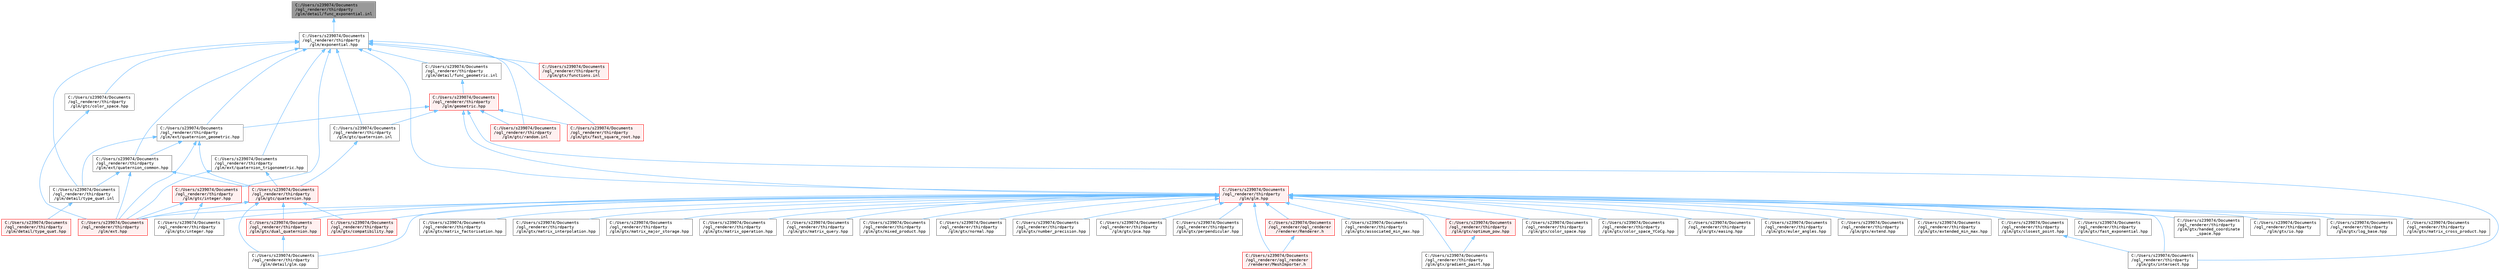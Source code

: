 digraph "C:/Users/s239074/Documents/ogl_renderer/thirdparty/glm/detail/func_exponential.inl"
{
 // LATEX_PDF_SIZE
  bgcolor="transparent";
  edge [fontname=Terminal,fontsize=10,labelfontname=Helvetica,labelfontsize=10];
  node [fontname=Terminal,fontsize=10,shape=box,height=0.2,width=0.4];
  Node1 [label="C:/Users/s239074/Documents\l/ogl_renderer/thirdparty\l/glm/detail/func_exponential.inl",height=0.2,width=0.4,color="gray40", fillcolor="grey60", style="filled", fontcolor="black",tooltip=" "];
  Node1 -> Node2 [dir="back",color="steelblue1",style="solid"];
  Node2 [label="C:/Users/s239074/Documents\l/ogl_renderer/thirdparty\l/glm/exponential.hpp",height=0.2,width=0.4,color="grey40", fillcolor="white", style="filled",URL="$exponential_8hpp.html",tooltip=" "];
  Node2 -> Node3 [dir="back",color="steelblue1",style="solid"];
  Node3 [label="C:/Users/s239074/Documents\l/ogl_renderer/thirdparty\l/glm/detail/func_geometric.inl",height=0.2,width=0.4,color="grey40", fillcolor="white", style="filled",URL="$func__geometric_8inl.html",tooltip=" "];
  Node3 -> Node4 [dir="back",color="steelblue1",style="solid"];
  Node4 [label="C:/Users/s239074/Documents\l/ogl_renderer/thirdparty\l/glm/geometric.hpp",height=0.2,width=0.4,color="red", fillcolor="#FFF0F0", style="filled",URL="$geometric_8hpp.html",tooltip=" "];
  Node4 -> Node155 [dir="back",color="steelblue1",style="solid"];
  Node155 [label="C:/Users/s239074/Documents\l/ogl_renderer/thirdparty\l/glm/ext/quaternion_geometric.hpp",height=0.2,width=0.4,color="grey40", fillcolor="white", style="filled",URL="$quaternion__geometric_8hpp.html",tooltip=" "];
  Node155 -> Node156 [dir="back",color="steelblue1",style="solid"];
  Node156 [label="C:/Users/s239074/Documents\l/ogl_renderer/thirdparty\l/glm/detail/type_quat.inl",height=0.2,width=0.4,color="grey40", fillcolor="white", style="filled",URL="$type__quat_8inl.html",tooltip=" "];
  Node156 -> Node118 [dir="back",color="steelblue1",style="solid"];
  Node118 [label="C:/Users/s239074/Documents\l/ogl_renderer/thirdparty\l/glm/detail/type_quat.hpp",height=0.2,width=0.4,color="red", fillcolor="#FFF0F0", style="filled",URL="$type__quat_8hpp.html",tooltip=" "];
  Node155 -> Node10 [dir="back",color="steelblue1",style="solid"];
  Node10 [label="C:/Users/s239074/Documents\l/ogl_renderer/thirdparty\l/glm/ext.hpp",height=0.2,width=0.4,color="red", fillcolor="#FFF0F0", style="filled",URL="$ext_8hpp.html",tooltip=" "];
  Node155 -> Node157 [dir="back",color="steelblue1",style="solid"];
  Node157 [label="C:/Users/s239074/Documents\l/ogl_renderer/thirdparty\l/glm/ext/quaternion_common.hpp",height=0.2,width=0.4,color="grey40", fillcolor="white", style="filled",URL="$quaternion__common_8hpp.html",tooltip=" "];
  Node157 -> Node156 [dir="back",color="steelblue1",style="solid"];
  Node157 -> Node10 [dir="back",color="steelblue1",style="solid"];
  Node157 -> Node120 [dir="back",color="steelblue1",style="solid"];
  Node120 [label="C:/Users/s239074/Documents\l/ogl_renderer/thirdparty\l/glm/gtc/quaternion.hpp",height=0.2,width=0.4,color="red", fillcolor="#FFF0F0", style="filled",URL="$gtc_2quaternion_8hpp.html",tooltip=" "];
  Node120 -> Node44 [dir="back",color="steelblue1",style="solid"];
  Node44 [label="C:/Users/s239074/Documents\l/ogl_renderer/thirdparty\l/glm/detail/glm.cpp",height=0.2,width=0.4,color="grey40", fillcolor="white", style="filled",URL="$glm_8cpp.html",tooltip=" "];
  Node120 -> Node10 [dir="back",color="steelblue1",style="solid"];
  Node120 -> Node50 [dir="back",color="steelblue1",style="solid"];
  Node50 [label="C:/Users/s239074/Documents\l/ogl_renderer/thirdparty\l/glm/gtx/compatibility.hpp",height=0.2,width=0.4,color="red", fillcolor="#FFF0F0", style="filled",URL="$compatibility_8hpp.html",tooltip=" "];
  Node120 -> Node53 [dir="back",color="steelblue1",style="solid"];
  Node53 [label="C:/Users/s239074/Documents\l/ogl_renderer/thirdparty\l/glm/gtx/dual_quaternion.hpp",height=0.2,width=0.4,color="red", fillcolor="#FFF0F0", style="filled",URL="$dual__quaternion_8hpp.html",tooltip=" "];
  Node53 -> Node44 [dir="back",color="steelblue1",style="solid"];
  Node155 -> Node120 [dir="back",color="steelblue1",style="solid"];
  Node4 -> Node37 [dir="back",color="steelblue1",style="solid"];
  Node37 [label="C:/Users/s239074/Documents\l/ogl_renderer/thirdparty\l/glm/glm.hpp",height=0.2,width=0.4,color="red", fillcolor="#FFF0F0", style="filled",URL="$glm_8hpp.html",tooltip=" "];
  Node37 -> Node38 [dir="back",color="steelblue1",style="solid"];
  Node38 [label="C:/Users/s239074/Documents\l/ogl_renderer/ogl_renderer\l/renderer/MeshImporter.h",height=0.2,width=0.4,color="red", fillcolor="#FFF0F0", style="filled",URL="$_mesh_importer_8h.html",tooltip=" "];
  Node37 -> Node39 [dir="back",color="steelblue1",style="solid"];
  Node39 [label="C:/Users/s239074/Documents\l/ogl_renderer/ogl_renderer\l/renderer/Renderer.h",height=0.2,width=0.4,color="red", fillcolor="#FFF0F0", style="filled",URL="$_renderer_8h.html",tooltip=" "];
  Node39 -> Node38 [dir="back",color="steelblue1",style="solid"];
  Node37 -> Node44 [dir="back",color="steelblue1",style="solid"];
  Node37 -> Node10 [dir="back",color="steelblue1",style="solid"];
  Node37 -> Node45 [dir="back",color="steelblue1",style="solid"];
  Node45 [label="C:/Users/s239074/Documents\l/ogl_renderer/thirdparty\l/glm/gtx/associated_min_max.hpp",height=0.2,width=0.4,color="grey40", fillcolor="white", style="filled",URL="$associated__min__max_8hpp.html",tooltip=" "];
  Node37 -> Node46 [dir="back",color="steelblue1",style="solid"];
  Node46 [label="C:/Users/s239074/Documents\l/ogl_renderer/thirdparty\l/glm/gtx/closest_point.hpp",height=0.2,width=0.4,color="grey40", fillcolor="white", style="filled",URL="$closest__point_8hpp.html",tooltip=" "];
  Node46 -> Node47 [dir="back",color="steelblue1",style="solid"];
  Node47 [label="C:/Users/s239074/Documents\l/ogl_renderer/thirdparty\l/glm/gtx/intersect.hpp",height=0.2,width=0.4,color="grey40", fillcolor="white", style="filled",URL="$intersect_8hpp.html",tooltip=" "];
  Node37 -> Node48 [dir="back",color="steelblue1",style="solid"];
  Node48 [label="C:/Users/s239074/Documents\l/ogl_renderer/thirdparty\l/glm/gtx/color_space.hpp",height=0.2,width=0.4,color="grey40", fillcolor="white", style="filled",URL="$gtx_2color__space_8hpp.html",tooltip=" "];
  Node37 -> Node49 [dir="back",color="steelblue1",style="solid"];
  Node49 [label="C:/Users/s239074/Documents\l/ogl_renderer/thirdparty\l/glm/gtx/color_space_YCoCg.hpp",height=0.2,width=0.4,color="grey40", fillcolor="white", style="filled",URL="$color__space___y_co_cg_8hpp.html",tooltip=" "];
  Node37 -> Node50 [dir="back",color="steelblue1",style="solid"];
  Node37 -> Node53 [dir="back",color="steelblue1",style="solid"];
  Node37 -> Node59 [dir="back",color="steelblue1",style="solid"];
  Node59 [label="C:/Users/s239074/Documents\l/ogl_renderer/thirdparty\l/glm/gtx/easing.hpp",height=0.2,width=0.4,color="grey40", fillcolor="white", style="filled",URL="$easing_8hpp.html",tooltip=" "];
  Node37 -> Node52 [dir="back",color="steelblue1",style="solid"];
  Node52 [label="C:/Users/s239074/Documents\l/ogl_renderer/thirdparty\l/glm/gtx/euler_angles.hpp",height=0.2,width=0.4,color="grey40", fillcolor="white", style="filled",URL="$euler__angles_8hpp.html",tooltip=" "];
  Node37 -> Node60 [dir="back",color="steelblue1",style="solid"];
  Node60 [label="C:/Users/s239074/Documents\l/ogl_renderer/thirdparty\l/glm/gtx/extend.hpp",height=0.2,width=0.4,color="grey40", fillcolor="white", style="filled",URL="$extend_8hpp.html",tooltip=" "];
  Node37 -> Node61 [dir="back",color="steelblue1",style="solid"];
  Node61 [label="C:/Users/s239074/Documents\l/ogl_renderer/thirdparty\l/glm/gtx/extended_min_max.hpp",height=0.2,width=0.4,color="grey40", fillcolor="white", style="filled",URL="$extended__min__max_8hpp.html",tooltip=" "];
  Node37 -> Node62 [dir="back",color="steelblue1",style="solid"];
  Node62 [label="C:/Users/s239074/Documents\l/ogl_renderer/thirdparty\l/glm/gtx/fast_exponential.hpp",height=0.2,width=0.4,color="grey40", fillcolor="white", style="filled",URL="$fast__exponential_8hpp.html",tooltip=" "];
  Node37 -> Node63 [dir="back",color="steelblue1",style="solid"];
  Node63 [label="C:/Users/s239074/Documents\l/ogl_renderer/thirdparty\l/glm/gtx/gradient_paint.hpp",height=0.2,width=0.4,color="grey40", fillcolor="white", style="filled",URL="$gradient__paint_8hpp.html",tooltip=" "];
  Node37 -> Node64 [dir="back",color="steelblue1",style="solid"];
  Node64 [label="C:/Users/s239074/Documents\l/ogl_renderer/thirdparty\l/glm/gtx/handed_coordinate\l_space.hpp",height=0.2,width=0.4,color="grey40", fillcolor="white", style="filled",URL="$handed__coordinate__space_8hpp.html",tooltip=" "];
  Node37 -> Node65 [dir="back",color="steelblue1",style="solid"];
  Node65 [label="C:/Users/s239074/Documents\l/ogl_renderer/thirdparty\l/glm/gtx/integer.hpp",height=0.2,width=0.4,color="grey40", fillcolor="white", style="filled",URL="$gtx_2integer_8hpp.html",tooltip=" "];
  Node37 -> Node47 [dir="back",color="steelblue1",style="solid"];
  Node37 -> Node58 [dir="back",color="steelblue1",style="solid"];
  Node58 [label="C:/Users/s239074/Documents\l/ogl_renderer/thirdparty\l/glm/gtx/io.hpp",height=0.2,width=0.4,color="grey40", fillcolor="white", style="filled",URL="$io_8hpp.html",tooltip=" "];
  Node37 -> Node66 [dir="back",color="steelblue1",style="solid"];
  Node66 [label="C:/Users/s239074/Documents\l/ogl_renderer/thirdparty\l/glm/gtx/log_base.hpp",height=0.2,width=0.4,color="grey40", fillcolor="white", style="filled",URL="$log__base_8hpp.html",tooltip=" "];
  Node37 -> Node67 [dir="back",color="steelblue1",style="solid"];
  Node67 [label="C:/Users/s239074/Documents\l/ogl_renderer/thirdparty\l/glm/gtx/matrix_cross_product.hpp",height=0.2,width=0.4,color="grey40", fillcolor="white", style="filled",URL="$matrix__cross__product_8hpp.html",tooltip=" "];
  Node37 -> Node68 [dir="back",color="steelblue1",style="solid"];
  Node68 [label="C:/Users/s239074/Documents\l/ogl_renderer/thirdparty\l/glm/gtx/matrix_factorisation.hpp",height=0.2,width=0.4,color="grey40", fillcolor="white", style="filled",URL="$matrix__factorisation_8hpp.html",tooltip=" "];
  Node37 -> Node69 [dir="back",color="steelblue1",style="solid"];
  Node69 [label="C:/Users/s239074/Documents\l/ogl_renderer/thirdparty\l/glm/gtx/matrix_interpolation.hpp",height=0.2,width=0.4,color="grey40", fillcolor="white", style="filled",URL="$matrix__interpolation_8hpp.html",tooltip=" "];
  Node37 -> Node70 [dir="back",color="steelblue1",style="solid"];
  Node70 [label="C:/Users/s239074/Documents\l/ogl_renderer/thirdparty\l/glm/gtx/matrix_major_storage.hpp",height=0.2,width=0.4,color="grey40", fillcolor="white", style="filled",URL="$matrix__major__storage_8hpp.html",tooltip=" "];
  Node37 -> Node71 [dir="back",color="steelblue1",style="solid"];
  Node71 [label="C:/Users/s239074/Documents\l/ogl_renderer/thirdparty\l/glm/gtx/matrix_operation.hpp",height=0.2,width=0.4,color="grey40", fillcolor="white", style="filled",URL="$matrix__operation_8hpp.html",tooltip=" "];
  Node37 -> Node72 [dir="back",color="steelblue1",style="solid"];
  Node72 [label="C:/Users/s239074/Documents\l/ogl_renderer/thirdparty\l/glm/gtx/matrix_query.hpp",height=0.2,width=0.4,color="grey40", fillcolor="white", style="filled",URL="$matrix__query_8hpp.html",tooltip=" "];
  Node37 -> Node73 [dir="back",color="steelblue1",style="solid"];
  Node73 [label="C:/Users/s239074/Documents\l/ogl_renderer/thirdparty\l/glm/gtx/mixed_product.hpp",height=0.2,width=0.4,color="grey40", fillcolor="white", style="filled",URL="$mixed__product_8hpp.html",tooltip=" "];
  Node37 -> Node74 [dir="back",color="steelblue1",style="solid"];
  Node74 [label="C:/Users/s239074/Documents\l/ogl_renderer/thirdparty\l/glm/gtx/normal.hpp",height=0.2,width=0.4,color="grey40", fillcolor="white", style="filled",URL="$normal_8hpp.html",tooltip=" "];
  Node37 -> Node75 [dir="back",color="steelblue1",style="solid"];
  Node75 [label="C:/Users/s239074/Documents\l/ogl_renderer/thirdparty\l/glm/gtx/number_precision.hpp",height=0.2,width=0.4,color="grey40", fillcolor="white", style="filled",URL="$number__precision_8hpp.html",tooltip=" "];
  Node37 -> Node76 [dir="back",color="steelblue1",style="solid"];
  Node76 [label="C:/Users/s239074/Documents\l/ogl_renderer/thirdparty\l/glm/gtx/optimum_pow.hpp",height=0.2,width=0.4,color="red", fillcolor="#FFF0F0", style="filled",URL="$optimum__pow_8hpp.html",tooltip=" "];
  Node76 -> Node63 [dir="back",color="steelblue1",style="solid"];
  Node37 -> Node78 [dir="back",color="steelblue1",style="solid"];
  Node78 [label="C:/Users/s239074/Documents\l/ogl_renderer/thirdparty\l/glm/gtx/pca.hpp",height=0.2,width=0.4,color="grey40", fillcolor="white", style="filled",URL="$pca_8hpp.html",tooltip=" "];
  Node37 -> Node79 [dir="back",color="steelblue1",style="solid"];
  Node79 [label="C:/Users/s239074/Documents\l/ogl_renderer/thirdparty\l/glm/gtx/perpendicular.hpp",height=0.2,width=0.4,color="grey40", fillcolor="white", style="filled",URL="$perpendicular_8hpp.html",tooltip=" "];
  Node4 -> Node160 [dir="back",color="steelblue1",style="solid"];
  Node160 [label="C:/Users/s239074/Documents\l/ogl_renderer/thirdparty\l/glm/gtc/quaternion.inl",height=0.2,width=0.4,color="grey40", fillcolor="white", style="filled",URL="$glm_2gtc_2quaternion_8inl.html",tooltip=" "];
  Node160 -> Node120 [dir="back",color="steelblue1",style="solid"];
  Node4 -> Node161 [dir="back",color="steelblue1",style="solid"];
  Node161 [label="C:/Users/s239074/Documents\l/ogl_renderer/thirdparty\l/glm/gtc/random.inl",height=0.2,width=0.4,color="red", fillcolor="#FFF0F0", style="filled",URL="$random_8inl.html",tooltip=" "];
  Node4 -> Node164 [dir="back",color="steelblue1",style="solid"];
  Node164 [label="C:/Users/s239074/Documents\l/ogl_renderer/thirdparty\l/glm/gtx/fast_square_root.hpp",height=0.2,width=0.4,color="red", fillcolor="#FFF0F0", style="filled",URL="$fast__square__root_8hpp.html",tooltip=" "];
  Node4 -> Node47 [dir="back",color="steelblue1",style="solid"];
  Node2 -> Node156 [dir="back",color="steelblue1",style="solid"];
  Node2 -> Node157 [dir="back",color="steelblue1",style="solid"];
  Node2 -> Node155 [dir="back",color="steelblue1",style="solid"];
  Node2 -> Node167 [dir="back",color="steelblue1",style="solid"];
  Node167 [label="C:/Users/s239074/Documents\l/ogl_renderer/thirdparty\l/glm/ext/quaternion_trigonometric.hpp",height=0.2,width=0.4,color="grey40", fillcolor="white", style="filled",URL="$quaternion__trigonometric_8hpp.html",tooltip=" "];
  Node167 -> Node10 [dir="back",color="steelblue1",style="solid"];
  Node167 -> Node120 [dir="back",color="steelblue1",style="solid"];
  Node2 -> Node37 [dir="back",color="steelblue1",style="solid"];
  Node2 -> Node168 [dir="back",color="steelblue1",style="solid"];
  Node168 [label="C:/Users/s239074/Documents\l/ogl_renderer/thirdparty\l/glm/gtc/color_space.hpp",height=0.2,width=0.4,color="grey40", fillcolor="white", style="filled",URL="$gtc_2color__space_8hpp.html",tooltip=" "];
  Node168 -> Node10 [dir="back",color="steelblue1",style="solid"];
  Node2 -> Node169 [dir="back",color="steelblue1",style="solid"];
  Node169 [label="C:/Users/s239074/Documents\l/ogl_renderer/thirdparty\l/glm/gtc/integer.hpp",height=0.2,width=0.4,color="red", fillcolor="#FFF0F0", style="filled",URL="$gtc_2integer_8hpp.html",tooltip=" "];
  Node169 -> Node10 [dir="back",color="steelblue1",style="solid"];
  Node169 -> Node65 [dir="back",color="steelblue1",style="solid"];
  Node2 -> Node160 [dir="back",color="steelblue1",style="solid"];
  Node2 -> Node161 [dir="back",color="steelblue1",style="solid"];
  Node2 -> Node164 [dir="back",color="steelblue1",style="solid"];
  Node2 -> Node170 [dir="back",color="steelblue1",style="solid"];
  Node170 [label="C:/Users/s239074/Documents\l/ogl_renderer/thirdparty\l/glm/gtx/functions.inl",height=0.2,width=0.4,color="red", fillcolor="#FFF0F0", style="filled",URL="$functions_8inl.html",tooltip=" "];
}
